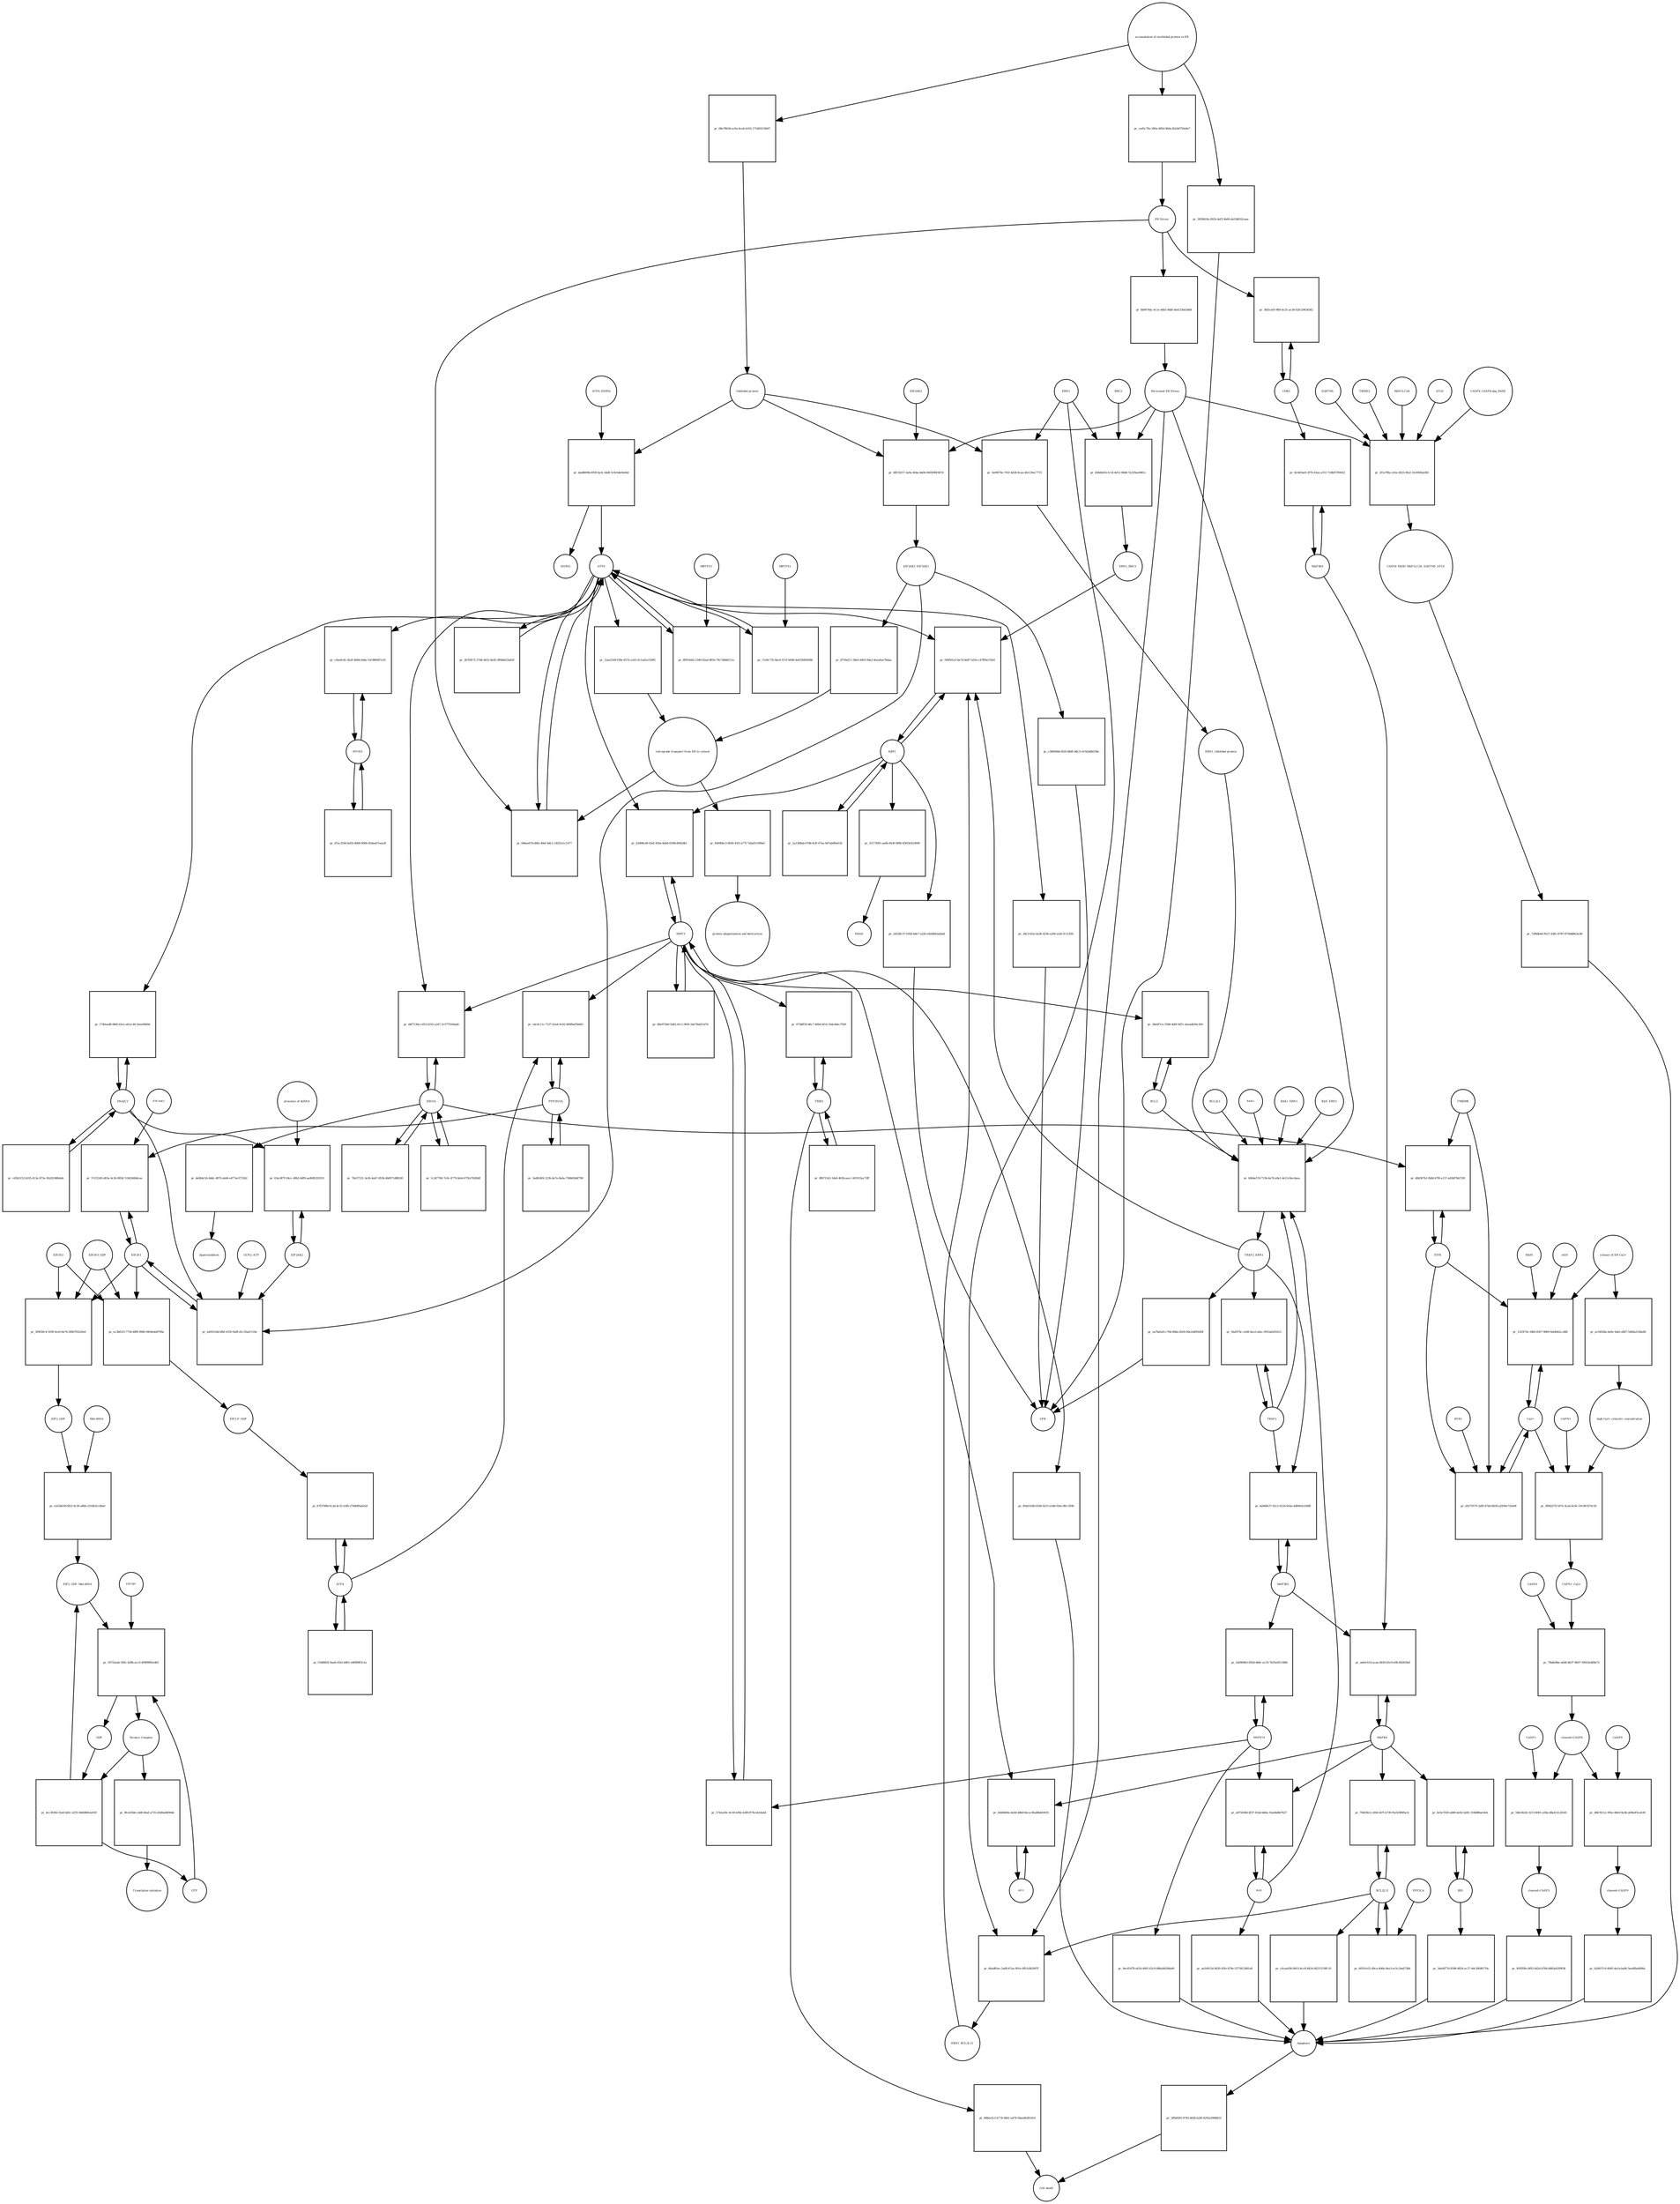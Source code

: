strict digraph  {
ATF6_HSPA5 [annotation="", bipartite=0, cls=complex, fontsize=4, label=ATF6_HSPA5, shape=circle];
"pr_dad8690b-693f-4a3c-b4df-5c9cb4e9a64d" [annotation="", bipartite=1, cls=process, fontsize=4, label="pr_dad8690b-693f-4a3c-b4df-5c9cb4e9a64d", shape=square];
ATF6 [annotation="urn_miriam_hgnc.symbol_ATF6", bipartite=0, cls=macromolecule, fontsize=4, label=ATF6, shape=circle];
HSPA5 [annotation="urn_miriam_hgnc.symbol_HSPA5", bipartite=0, cls=macromolecule, fontsize=4, label=HSPA5, shape=circle];
"Unfolded protein" [annotation="", bipartite=0, cls=macromolecule, fontsize=4, label="Unfolded protein", shape=circle];
ERN1 [annotation="urn_miriam_hgnc.symbol_ERN1", bipartite=0, cls=macromolecule, fontsize=4, label=ERN1, shape=circle];
"pr_3e99f76e-741f-4d38-8caa-4fe126ec7715" [annotation="", bipartite=1, cls=process, fontsize=4, label="pr_3e99f76e-741f-4d38-8caa-4fe126ec7715", shape=square];
"ERN1_Unfolded protein" [annotation="", bipartite=0, cls=complex, fontsize=4, label="ERN1_Unfolded protein", shape=circle];
EIF2AK3_EIF2AK3 [annotation="", bipartite=0, cls=complex, fontsize=4, label=EIF2AK3_EIF2AK3, shape=circle];
"pr_8759af11-28e0-4463-94a2-4eea0ee76daa" [annotation="", bipartite=1, cls=process, fontsize=4, label="pr_8759af11-28e0-4463-94a2-4eea0ee76daa", shape=square];
"retrograde transport from ER to cytosol" [annotation="", bipartite=0, cls=phenotype, fontsize=4, label="retrograde transport from ER to cytosol", shape=circle];
"pr_12ae2169-f39e-457e-a1d3-411a42e15495" [annotation="", bipartite=1, cls=process, fontsize=4, label="pr_12ae2169-f39e-457e-a1d3-411a42e15495", shape=square];
"pr_84096bc3-0630-45f3-a77f-7a0a911f89e0" [annotation="", bipartite=1, cls=process, fontsize=4, label="pr_84096bc3-0630-45f3-a77f-7a0a911f89e0", shape=square];
"protein ubiquitination and destruction" [annotation="", bipartite=0, cls=phenotype, fontsize=4, label="protein ubiquitination and destruction", shape=circle];
"pr_b0b4e57d-715b-4a76-a9e1-de11c8ec4aea" [annotation="", bipartite=1, cls=process, fontsize=4, label="pr_b0b4e57d-715b-4a76-a9e1-de11c8ec4aea", shape=square];
TRAF2_ERN1 [annotation="", bipartite=0, cls=complex, fontsize=4, label=TRAF2_ERN1, shape=circle];
BAK1_ERN1 [annotation="", bipartite=0, cls=complex, fontsize=4, label=BAK1_ERN1, shape=circle];
BAX_ERN1 [annotation="", bipartite=0, cls=complex, fontsize=4, label=BAX_ERN1, shape=circle];
BCL2 [annotation="urn_miriam_hgnc.symbol_BCL2", bipartite=0, cls="nucleic acid feature", fontsize=4, label=BCL2, shape=circle];
BCL2L1 [annotation="urn_miriam_hgnc.symbol_BCL2L1", bipartite=0, cls=macromolecule, fontsize=4, label=BCL2L1, shape=circle];
"Persistant ER Stress" [annotation="", bipartite=0, cls=phenotype, fontsize=4, label="Persistant ER Stress", shape=circle];
BAX [annotation="urn_miriam_hgnc.symbol_BAX", bipartite=0, cls=macromolecule, fontsize=4, label=BAX, shape=circle];
BAK1 [annotation="urn_miriam_hgnc.symbol_BAK1", bipartite=0, cls=macromolecule, fontsize=4, label=BAK1, shape=circle];
TRAF2 [annotation="urn_miriam_hgnc.symbol_TRAF2", bipartite=0, cls=macromolecule, fontsize=4, label=TRAF2, shape=circle];
XBP1 [annotation="urn_miriam_hgnc.symbol_XBP1", bipartite=0, cls=macromolecule, fontsize=4, label=XBP1, shape=circle];
"pr_508561a3-be7d-4d47-b35e-c47ff9a155b5" [annotation="", bipartite=1, cls=process, fontsize=4, label="pr_508561a3-be7d-4d47-b35e-c47ff9a155b5", shape=square];
ERN1_BBC3 [annotation="", bipartite=0, cls=complex, fontsize=4, label=ERN1_BBC3, shape=circle];
ERN1_BCL2L11 [annotation="", bipartite=0, cls=complex, fontsize=4, label=ERN1_BCL2L11, shape=circle];
"pr_2a1368ab-67d8-4cff-97ae-467ab0f6ef3d" [annotation="", bipartite=1, cls=process, fontsize=4, label="pr_2a1368ab-67d8-4cff-97ae-467ab0f6ef3d", shape=square];
"pr_35173091-aa0b-4436-90fb-45f03e923698" [annotation="", bipartite=1, cls=process, fontsize=4, label="pr_35173091-aa0b-4436-90fb-45f03e923698", shape=square];
ERAD [annotation="", bipartite=0, cls=phenotype, fontsize=4, label=ERAD, shape=circle];
"pr_2d328c37-0358-4de7-a22b-e9a0b82adabd" [annotation="", bipartite=1, cls=process, fontsize=4, label="pr_2d328c37-0358-4de7-a22b-e9a0b82adabd", shape=square];
UPR [annotation="", bipartite=0, cls=phenotype, fontsize=4, label=UPR, shape=circle];
"pr_f4af474c-ce68-4acd-a4ec-0953afe81b12" [annotation="", bipartite=1, cls=process, fontsize=4, label="pr_f4af474c-ce68-4acd-a4ec-0953afe81b12", shape=square];
MAPK8 [annotation="urn_miriam_hgnc.symbol_MAPK8", bipartite=0, cls=macromolecule, fontsize=4, label=MAPK8, shape=circle];
"pr_adefcb14-acaa-4830-b5c0-e0fc942834ef" [annotation="", bipartite=1, cls=process, fontsize=4, label="pr_adefcb14-acaa-4830-b5c0-e0fc942834ef", shape=square];
MAP3K4 [annotation="urn_miriam_hgnc.symbol_MAP3K4", bipartite=0, cls=macromolecule, fontsize=4, label=MAP3K4, shape=circle];
MAP3K5 [annotation="urn_miriam_hgnc.symbol_MAP3K5", bipartite=0, cls=macromolecule, fontsize=4, label=MAP3K5, shape=circle];
MAPK14 [annotation="urn_miriam_hgnc.symbol_MAPK14", bipartite=0, cls=macromolecule, fontsize=4, label=MAPK14, shape=circle];
"pr_2d2869b3-093d-4b8c-ac33-7b35e0513488" [annotation="", bipartite=1, cls=process, fontsize=4, label="pr_2d2869b3-093d-4b8c-ac33-7b35e0513488", shape=square];
"pr_9ecd1d78-a61d-4841-b2c9-686ab818da40" [annotation="", bipartite=1, cls=process, fontsize=4, label="pr_9ecd1d78-a61d-4841-b2c9-686ab818da40", shape=square];
Apoptosis [annotation="", bipartite=0, cls=phenotype, fontsize=4, label=Apoptosis, shape=circle];
DDIT3 [annotation="urn_miriam_hgnc.symbol_DDIT3", bipartite=0, cls=macromolecule, fontsize=4, label=DDIT3, shape=circle];
"pr_5742a59c-9c30-439e-b3f8-ff74ceb1dab4" [annotation="", bipartite=1, cls=process, fontsize=4, label="pr_5742a59c-9c30-439e-b3f8-ff74ceb1dab4", shape=square];
"pr_856e5546-61b9-4215-a546-93ec38cc5f46" [annotation="", bipartite=1, cls=process, fontsize=4, label="pr_856e5546-61b9-4215-a546-93ec38cc5f46", shape=square];
"pr_28a0f7ce-3584-4d0f-9d7c-4aeadb56c304" [annotation="", bipartite=1, cls=process, fontsize=4, label="pr_28a0f7ce-3584-4d0f-9d7c-4aeadb56c304", shape=square];
"pr_646ae67d-d8fa-49af-8dc2-14021e1c1477" [annotation="", bipartite=1, cls=process, fontsize=4, label="pr_646ae67d-d8fa-49af-8dc2-14021e1c1477", shape=square];
"ER Stress" [annotation="", bipartite=0, cls=phenotype, fontsize=4, label="ER Stress", shape=circle];
"pr_8f919ab5-2340-42ad-881b-78c7dbb8111a" [annotation="", bipartite=1, cls=process, fontsize=4, label="pr_8f919ab5-2340-42ad-881b-78c7dbb8111a", shape=square];
MBTPS1 [annotation="urn_miriam_hgnc.symbol_MBTPS1", bipartite=0, cls=macromolecule, fontsize=4, label=MBTPS1, shape=circle];
"pr_11e9c735-8ac6-47cf-b948-4a935bf0d38b" [annotation="", bipartite=1, cls=process, fontsize=4, label="pr_11e9c735-8ac6-47cf-b948-4a935bf0d38b", shape=square];
MBTPS2 [annotation="urn_miriam_hgnc.symbol_MBTPS2", bipartite=0, cls=macromolecule, fontsize=4, label=MBTPS2, shape=circle];
"pr_3b7fd572-57d4-4432-8e42-0f6bb022eb5f" [annotation="", bipartite=1, cls=process, fontsize=4, label="pr_3b7fd572-57d4-4432-8e42-0f6bb022eb5f", shape=square];
"pr_88a973b0-5d42-41c1-905f-2de78a621d7d" [annotation="", bipartite=1, cls=process, fontsize=4, label="pr_88a973b0-5d42-41c1-905f-2de78a621d7d", shape=square];
"pr_b3d98cd9-42ef-456e-8a0d-6590c8062db1" [annotation="", bipartite=1, cls=process, fontsize=4, label="pr_b3d98cd9-42ef-456e-8a0d-6590c8062db1", shape=square];
EIF2S1 [annotation="urn_miriam_hgnc.symbol_EIF2S1", bipartite=0, cls=macromolecule, fontsize=4, label=EIF2S1, shape=circle];
"pr_a40551dd-bfbf-4330-9af8-d1c35ad1118e" [annotation="", bipartite=1, cls=process, fontsize=4, label="pr_a40551dd-bfbf-4330-9af8-d1c35ad1118e", shape=square];
GCN2_ATP [annotation="", bipartite=0, cls=complex, fontsize=4, label=GCN2_ATP, shape=circle];
EIF2AK2 [annotation="urn_miriam_hgnc.symbol_EIF2AK2", bipartite=0, cls=macromolecule, fontsize=4, label=EIF2AK2, shape=circle];
DNAJC3 [annotation="urn_miriam_hgnc.symbol_DNAJC3", bipartite=0, cls=macromolecule, fontsize=4, label=DNAJC3, shape=circle];
EIF2S2 [annotation="urn_miriam_hgnc.symbol_EIF2S2", bipartite=0, cls=macromolecule, fontsize=4, label=EIF2S2, shape=circle];
"pr_5f0639c4-1839-4ce0-8e74-2f8b793220e0" [annotation="", bipartite=1, cls=process, fontsize=4, label="pr_5f0639c4-1839-4ce0-8e74-2f8b793220e0", shape=square];
EIF2S3_GDP [annotation="", bipartite=0, cls=complex, fontsize=4, label=EIF2S3_GDP, shape=circle];
EIF2_GDP [annotation="", bipartite=0, cls=complex, fontsize=4, label=EIF2_GDP, shape=circle];
"EIF2_GDP_Met-tRNA" [annotation="", bipartite=0, cls=complex, fontsize=4, label="EIF2_GDP_Met-tRNA", shape=circle];
"pr_18732aab-549c-428b-acc5-40909f82e465" [annotation="", bipartite=1, cls=process, fontsize=4, label="pr_18732aab-549c-428b-acc5-40909f82e465", shape=square];
"Ternary Complex" [annotation="", bipartite=0, cls=complex, fontsize=4, label="Ternary Complex", shape=circle];
"EIF2B*" [annotation="", bipartite=0, cls=complex, fontsize=4, label="EIF2B*", shape=circle];
GTP [annotation="urn_miriam_obo.chebi_CHEBI%3A57600", bipartite=0, cls="simple chemical", fontsize=4, label=GTP, shape=circle];
GDP [annotation="urn_miriam_obo.chebi_CHEBI%3A65180", bipartite=0, cls="simple chemical", fontsize=4, label=GDP, shape=circle];
"pr_dcc3f29d-33a6-4d2c-af35-56608662a939" [annotation="", bipartite=1, cls=process, fontsize=4, label="pr_dcc3f29d-33a6-4d2c-af35-56608662a939", shape=square];
ATF4 [annotation="urn_miriam_hgnc.symbol_ATF4", bipartite=0, cls=macromolecule, fontsize=4, label=ATF4, shape=circle];
"pr_67f3768b-0c2d-4c32-a5fb-276d085ab2a9" [annotation="", bipartite=1, cls=process, fontsize=4, label="pr_67f3768b-0c2d-4c32-a5fb-276d085ab2a9", shape=square];
"EIF2-P_GDP" [annotation="", bipartite=0, cls=complex, fontsize=4, label="EIF2-P_GDP", shape=circle];
"pr_f1b8882f-9aa8-41b3-b861-e4f0f8ff2c5a" [annotation="", bipartite=1, cls=process, fontsize=4, label="pr_f1b8882f-9aa8-41b3-b861-e4f0f8ff2c5a", shape=square];
PPP1R15A [annotation="urn_miriam_hgnc.symbol_PPP1R15A", bipartite=0, cls=macromolecule, fontsize=4, label=PPP1R15A, shape=circle];
"pr_cbc0c11c-7127-43a4-9c02-660f6af5b643" [annotation="", bipartite=1, cls=process, fontsize=4, label="pr_cbc0c11c-7127-43a4-9c02-660f6af5b643", shape=square];
"pr_3adb54f4-123b-4a7a-8a4a-794b65b6f794" [annotation="", bipartite=1, cls=process, fontsize=4, label="pr_3adb54f4-123b-4a7a-8a4a-794b65b6f794", shape=square];
"pr_9fce03b6-c4d8-46af-a735-d3d9ad4f90de" [annotation="", bipartite=1, cls=process, fontsize=4, label="pr_9fce03b6-c4d8-46af-a735-d3d9ad4f90de", shape=square];
"Translation initiation" [annotation="", bipartite=0, cls=phenotype, fontsize=4, label="Translation initiation", shape=circle];
"pr_4a968e37-92c2-4124-b54a-4d0665a100df" [annotation="", bipartite=1, cls=process, fontsize=4, label="pr_4a968e37-92c2-4124-b54a-4d0665a100df", shape=square];
ERO1A [annotation="urn_miriam_hgnc.symbol_ERO1A", bipartite=0, cls=macromolecule, fontsize=4, label=ERO1A, shape=circle];
"pr_d4f7130e-c053-4332-a247-3c577f10eba8" [annotation="", bipartite=1, cls=process, fontsize=4, label="pr_d4f7130e-c053-4332-a247-3c577f10eba8", shape=square];
"pr_1c2d7760-7c0c-4779-bfe6-675fa7fd26df" [annotation="", bipartite=1, cls=process, fontsize=4, label="pr_1c2d7760-7c0c-4779-bfe6-675fa7fd26df", shape=square];
"pr_57cf22d5-d03a-4c36-885d-7cb8246b8cae" [annotation="", bipartite=1, cls=process, fontsize=4, label="pr_57cf22d5-d03a-4c36-885d-7cb8246b8cae", shape=square];
EIF2AK1 [annotation="urn_miriam_hgnc.symbol_EIF2AK1", bipartite=0, cls=macromolecule, fontsize=4, label=EIF2AK1, shape=circle];
"pr_a875638d-4f27-41bd-bb6a-55ab4d8d7627" [annotation="", bipartite=1, cls=process, fontsize=4, label="pr_a875638d-4f27-41bd-bb6a-55ab4d8d7627", shape=square];
"pr_ae5d912d-9d20-43fe-874e-5273412d81a8" [annotation="", bipartite=1, cls=process, fontsize=4, label="pr_ae5d912d-9d20-43fe-874e-5273412d81a8", shape=square];
"Ca2+" [annotation="urn_miriam_obo.chebi_CHEBI%3A29108", bipartite=0, cls="simple chemical", fontsize=4, label="Ca2+", shape=circle];
"pr_1325f7dc-fdb0-4567-9669-9afdd42ccd68" [annotation="", bipartite=1, cls=process, fontsize=4, label="pr_1325f7dc-fdb0-4567-9669-9afdd42ccd68", shape=square];
"release of ER Ca2+" [annotation="", bipartite=0, cls=phenotype, fontsize=4, label="release of ER Ca2+", shape=circle];
ITPR [annotation="urn_miriam_hgnc.symbol_ITPR1|urn_miriam_hgnc.symbol_ITPR2|urn_miriam_hgnc.symbol_ITPR3", bipartite=0, cls=macromolecule, fontsize=4, label=ITPR, shape=circle];
MAM [annotation="", bipartite=0, cls=phenotype, fontsize=4, label=MAM, shape=circle];
s619 [annotation="", bipartite=0, cls=complex, fontsize=4, label=s619, shape=circle];
"pr_8c0d1be0-2f76-43ea-a351-718bf5709432" [annotation="", bipartite=1, cls=process, fontsize=4, label="pr_8c0d1be0-2f76-43ea-a351-718bf5709432", shape=square];
CDK5 [annotation="urn_miriam_hgnc.symbol_CDK5", bipartite=0, cls=macromolecule, fontsize=4, label=CDK5, shape=circle];
"pr_3fd5cef9-9ff6-4c31-ac38-02fc29454582" [annotation="", bipartite=1, cls="uncertain process", fontsize=4, label="pr_3fd5cef9-9ff6-4c31-ac38-02fc29454582", shape=square];
"pr_2ffb8295-9745-463b-b24f-6295a3984833" [annotation="", bipartite=1, cls=process, fontsize=4, label="pr_2ffb8295-9745-463b-b24f-6295a3984833", shape=square];
"Cell death" [annotation="", bipartite=0, cls=phenotype, fontsize=4, label="Cell death", shape=circle];
"pr_e9275579-3af8-47dd-8d34-a2939e732e68" [annotation="", bipartite=1, cls=process, fontsize=4, label="pr_e9275579-3af8-47dd-8d34-a2939e732e68", shape=square];
TMBIM6 [annotation="urn_miriam_hgnc.symbol_TMBIM6", bipartite=0, cls=macromolecule, fontsize=4, label=TMBIM6, shape=circle];
RYR1 [annotation="urn_miriam_hgnc.symbol_RYR1", bipartite=0, cls=macromolecule, fontsize=4, label=RYR1, shape=circle];
EIF2AK3 [annotation="urn_miriam_hgnc.symbol_EIF2AK3", bipartite=0, cls=macromolecule, fontsize=4, label=EIF2AK3, shape=circle];
"pr_4fb7d257-5a9a-464a-bb06-0005f80f367d" [annotation="", bipartite=1, cls=process, fontsize=4, label="pr_4fb7d257-5a9a-464a-bb06-0005f80f367d", shape=square];
"pr_de6b4c24-4ddc-4870-ab44-e477ac0733b2" [annotation="", bipartite=1, cls=process, fontsize=4, label="pr_de6b4c24-4ddc-4870-ab44-e477ac0733b2", shape=square];
hyperoxidation [annotation="", bipartite=0, cls=phenotype, fontsize=4, label=hyperoxidation, shape=circle];
"pr_78e37231-3a36-4ab7-853b-4b0971d88245" [annotation="", bipartite=1, cls=process, fontsize=4, label="pr_78e37231-3a36-4ab7-853b-4b0971d88245", shape=square];
"pr_6b9974dc-9c1e-46b5-9dbf-9a4153ba5468" [annotation="", bipartite=1, cls=process, fontsize=4, label="pr_6b9974dc-9c1e-46b5-9dbf-9a4153ba5468", shape=square];
"CASP8_CASP8-ubq_FADD" [annotation="", bipartite=0, cls=complex, fontsize=4, label="CASP8_CASP8-ubq_FADD", shape=circle];
"pr_2f1a7f8a-cb5a-4023-9fa2-10cf00fab3b5" [annotation="", bipartite=1, cls=process, fontsize=4, label="pr_2f1a7f8a-cb5a-4023-9fa2-10cf00fab3b5", shape=square];
"SQSTM1 " [annotation="urn_miriam_hgnc.symbol_SQSTM1", bipartite=0, cls=macromolecule, fontsize=4, label="SQSTM1 ", shape=circle];
CASP8_FADD_MAP1LC3A_SQSTM1_ATG5 [annotation="", bipartite=0, cls=complex, fontsize=4, label=CASP8_FADD_MAP1LC3A_SQSTM1_ATG5, shape=circle];
TRIM13 [annotation="urn_miriam_hgnc.symbol_TRIM13", bipartite=0, cls=macromolecule, fontsize=4, label=TRIM13, shape=circle];
MAP1LC3A [annotation="urn_miriam_hgnc.symbol_MAP1LC3A", bipartite=0, cls=macromolecule, fontsize=4, label=MAP1LC3A, shape=circle];
ATG5 [annotation="urn_miriam_hgnc.symbol_ATG5", bipartite=0, cls=macromolecule, fontsize=4, label=ATG5, shape=circle];
"pr_72f8db44-9527-438c-8787-8758d88cbc80" [annotation="", bipartite=1, cls=process, fontsize=4, label="pr_72f8db44-9527-438c-8787-8758d88cbc80", shape=square];
"AP-1" [annotation="urn_miriam_hgnc.symbol_FOS|urn_miriam_hgnc.symbol_FOSB|urn_miriam_hgnc.symbol_FOSL1|urn_miriam_hgnc.symbol_FOSL2|urn_miriam_hgnc.symbol_JUN|urn_miriam_hgnc.symbol_JUNB|urn_miriam_hgnc.symbol_JUND", bipartite=0, cls=macromolecule, fontsize=4, label="AP-1", shape=circle];
"pr_6440b00a-da0d-48b0-8eca-0fad6bb83035" [annotation="", bipartite=1, cls=process, fontsize=4, label="pr_6440b00a-da0d-48b0-8eca-0fad6bb83035", shape=square];
"pr_63ec8f7f-04cc-48b2-8df9-aa4085293351" [annotation="", bipartite=1, cls=process, fontsize=4, label="pr_63ec8f7f-04cc-48b2-8df9-aa4085293351", shape=square];
"presence of dsRNA" [annotation="", bipartite=0, cls=phenotype, fontsize=4, label="presence of dsRNA", shape=circle];
"Met-tRNA" [annotation="urn_miriam_hgnc_HGNC%3A34779", bipartite=0, cls="nucleic acid feature", fontsize=4, label="Met-tRNA", shape=circle];
"pr_e2e5be58-6f22-4c30-a86b-251db31cd6a0" [annotation="", bipartite=1, cls=process, fontsize=4, label="pr_e2e5be58-6f22-4c30-a86b-251db31cd6a0", shape=square];
"pr_ec3b81f3-7758-48f8-9960-0404e4dd799a" [annotation="", bipartite=1, cls=process, fontsize=4, label="pr_ec3b81f3-7758-48f8-9960-0404e4dd799a", shape=square];
"accumulation of misfolded protein in ER" [annotation="", bipartite=0, cls=phenotype, fontsize=4, label="accumulation of misfolded protein in ER", shape=circle];
"pr_08e78b58-ac0a-4ceb-b102-175d56519b97" [annotation="", bipartite=1, cls=process, fontsize=4, label="pr_08e78b58-ac0a-4ceb-b102-175d56519b97", shape=square];
"pr_ced5c79e-390a-485d-9b0a-82a9d750a9e7" [annotation="", bipartite=1, cls=process, fontsize=4, label="pr_ced5c79e-390a-485d-9b0a-82a9d750a9e7", shape=square];
"pr_3059b18a-091b-4ef2-8e60-da53d032caae" [annotation="", bipartite=1, cls=process, fontsize=4, label="pr_3059b18a-091b-4ef2-8e60-da53d032caae", shape=square];
"pr_c38004b8-f420-48d5-9dc3-cb7d2d0b538e" [annotation="", bipartite=1, cls=process, fontsize=4, label="pr_c38004b8-f420-48d5-9dc3-cb7d2d0b538e", shape=square];
"pr_ea7beb20-c766-468a-b926-00a1bd950d5f" [annotation="", bipartite=1, cls=process, fontsize=4, label="pr_ea7beb20-c766-468a-b926-00a1bd950d5f", shape=square];
"pr_3dc5143a-0a36-4236-a20d-a1dc311235fc" [annotation="", bipartite=1, cls=process, fontsize=4, label="pr_3dc5143a-0a36-4236-a20d-a1dc311235fc", shape=square];
BCL2L11 [annotation="urn_miriam_hgnc.symbol_BCL2L11", bipartite=0, cls=macromolecule, fontsize=4, label=BCL2L11, shape=circle];
"pr_70bf3fe2-c49d-447f-b739-f5e529895a3c" [annotation="", bipartite=1, cls=process, fontsize=4, label="pr_70bf3fe2-c49d-447f-b739-f5e529895a3c", shape=square];
BID [annotation="urn_miriam_hgnc.symbol_BID", bipartite=0, cls=macromolecule, fontsize=4, label=BID, shape=circle];
"pr_6e5e7020-ed89-4e92-b281-318d8fba02eb" [annotation="", bipartite=1, cls=process, fontsize=4, label="pr_6e5e7020-ed89-4e92-b281-318d8fba02eb", shape=square];
"pr_c0caa936-6b53-4cc8-8424-0d215159fc10" [annotation="", bipartite=1, cls=process, fontsize=4, label="pr_c0caa936-6b53-4cc8-8424-0d215159fc10", shape=square];
"pr_3da6877d-4598-4824-ac27-4dc30fd6170a" [annotation="", bipartite=1, cls=process, fontsize=4, label="pr_3da6877d-4598-4824-ac27-4dc30fd6170a", shape=square];
"pr_66ad85ec-2a68-47aa-901e-6ffcb3b2007f" [annotation="", bipartite=1, cls=process, fontsize=4, label="pr_66ad85ec-2a68-47aa-901e-6ffcb3b2007f", shape=square];
"pr_d38d441b-fc14-4d12-94b8-7a329aa0061c" [annotation="", bipartite=1, cls=process, fontsize=4, label="pr_d38d441b-fc14-4d12-94b8-7a329aa0061c", shape=square];
BBC3 [annotation="urn_miriam_hgnc.symbol_BBC3", bipartite=0, cls=macromolecule, fontsize=4, label=BBC3, shape=circle];
"pr_60201e52-d9ca-40da-9ea3-ec5c1ba673bd" [annotation="", bipartite=1, cls=process, fontsize=4, label="pr_60201e52-d9ca-40da-9ea3-ec5c1ba673bd", shape=square];
PPP2CA [annotation="urn_miriam_hgnc.symbol_PPP2CA", bipartite=0, cls=macromolecule, fontsize=4, label=PPP2CA, shape=circle];
TRIB3 [annotation="urn_miriam_hgnc.symbol_TRIB3", bipartite=0, cls=macromolecule, fontsize=4, label=TRIB3, shape=circle];
"pr_972bff59-d6c7-4844-bf14-1b4c6dec7560" [annotation="", bipartite=1, cls=process, fontsize=4, label="pr_972bff59-d6c7-4844-bf14-1b4c6dec7560", shape=square];
"pr_8fb71543-1de0-463b-aacc-401915ac73ff" [annotation="", bipartite=1, cls=process, fontsize=4, label="pr_8fb71543-1de0-463b-aacc-401915ac73ff", shape=square];
"pr_408ee5c3-b774-4661-a476-64aa9b381d14" [annotation="", bipartite=1, cls=process, fontsize=4, label="pr_408ee5c3-b774-4661-a476-64aa9b381d14", shape=square];
"pr_ac54028a-be8c-4afe-a867-54d0a216be86" [annotation="", bipartite=1, cls=process, fontsize=4, label="pr_ac54028a-be8c-4afe-a867-54d0a216be86", shape=square];
"high Ca2+ cytosolic concentration" [annotation="", bipartite=0, cls=phenotype, fontsize=4, label="high Ca2+ cytosolic concentration", shape=circle];
"pr_1740aad8-686f-43ce-ab1a-4fc3eee0849d" [annotation="", bipartite=1, cls=process, fontsize=4, label="pr_1740aad8-686f-43ce-ab1a-4fc3eee0849d", shape=square];
"pr_cd5b3152-b105-413a-873e-3fa20188b4ab" [annotation="", bipartite=1, cls=process, fontsize=4, label="pr_cd5b3152-b105-413a-873e-3fa20188b4ab", shape=square];
"pr_d84387b1-fb8d-47f6-a157-a83bf7bb729f" [annotation="", bipartite=1, cls=process, fontsize=4, label="pr_d84387b1-fb8d-47f6-a157-a83bf7bb729f", shape=square];
CASP4 [annotation="urn_miriam_hgnc.symbol_CASP4", bipartite=0, cls=macromolecule, fontsize=4, label=CASP4, shape=circle];
"pr_78bde8be-ab48-4b37-8697-39033e468e72" [annotation="", bipartite=1, cls=process, fontsize=4, label="pr_78bde8be-ab48-4b37-8697-39033e468e72", shape=square];
"cleaved~CASP4" [annotation="urn_miriam_hgnc.symbol_CASP4", bipartite=0, cls=macromolecule, fontsize=4, label="cleaved~CASP4", shape=circle];
"CAPN1_Ca2+" [annotation="", bipartite=0, cls=complex, fontsize=4, label="CAPN1_Ca2+", shape=circle];
CASP3 [annotation="urn_miriam_hgnc.symbol_CASP3", bipartite=0, cls=macromolecule, fontsize=4, label=CASP3, shape=circle];
"pr_54b18e2b-3213-4001-a58a-d8a413c26181" [annotation="", bipartite=1, cls=process, fontsize=4, label="pr_54b18e2b-3213-4001-a58a-d8a413c26181", shape=square];
"cleaved~CASP3" [annotation="urn_miriam_hgnc.symbol_CASP3", bipartite=0, cls=macromolecule, fontsize=4, label="cleaved~CASP3", shape=circle];
CASP9 [annotation="urn_miriam_hgnc.symbol_CSAP9", bipartite=0, cls=macromolecule, fontsize=4, label=CASP9, shape=circle];
"pr_48b7611e-395e-49e0-9a3b-a69b2f5ca639" [annotation="", bipartite=1, cls=process, fontsize=4, label="pr_48b7611e-395e-49e0-9a3b-a69b2f5ca639", shape=square];
"cleaved~CASP9" [annotation="urn_miriam_hgnc.symbol_CASP9", bipartite=0, cls=macromolecule, fontsize=4, label="cleaved~CASP9", shape=circle];
CAPN1 [annotation="urn_miriam_hgnc.symbol_CAPN1", bipartite=0, cls=macromolecule, fontsize=4, label=CAPN1, shape=circle];
"pr_3f9d2270-507e-4cab-bc9c-19c9b7d7413d" [annotation="", bipartite=1, cls=process, fontsize=4, label="pr_3f9d2270-507e-4cab-bc9c-19c9b7d7413d", shape=square];
"pr_4f45f0fe-bf02-4d2d-b768-dd65eb2f9636" [annotation="", bipartite=1, cls=process, fontsize=4, label="pr_4f45f0fe-bf02-4d2d-b768-dd65eb2f9636", shape=square];
"pr_b2d457c9-40d5-4acb-ba06-5ea4fba6d96e" [annotation="", bipartite=1, cls=process, fontsize=4, label="pr_b2d457c9-40d5-4acb-ba06-5ea4fba6d96e", shape=square];
HYOU1 [annotation="urn_miriam_hgnc.symbol_HYOU1", bipartite=0, cls=macromolecule, fontsize=4, label=HYOU1, shape=circle];
"pr_c4ee6c8c-8a2f-46b8-b44e-10c986067a35" [annotation="", bipartite=1, cls=process, fontsize=4, label="pr_c4ee6c8c-8a2f-46b8-b44e-10c986067a35", shape=square];
"pr_d7ac3544-bd1b-4068-9066-65dae67eea28" [annotation="", bipartite=1, cls=process, fontsize=4, label="pr_d7ac3544-bd1b-4068-9066-65dae67eea28", shape=square];
ATF6_HSPA5 -> "pr_dad8690b-693f-4a3c-b4df-5c9cb4e9a64d"  [annotation="", interaction_type=consumption];
"pr_dad8690b-693f-4a3c-b4df-5c9cb4e9a64d" -> ATF6  [annotation="", interaction_type=production];
"pr_dad8690b-693f-4a3c-b4df-5c9cb4e9a64d" -> HSPA5  [annotation="", interaction_type=production];
ATF6 -> "pr_12ae2169-f39e-457e-a1d3-411a42e15495"  [annotation="", interaction_type=consumption];
ATF6 -> "pr_508561a3-be7d-4d47-b35e-c47ff9a155b5"  [annotation="urn_miriam_pubmed_26587781|urn_miriam_pubmed_23430059", interaction_type=catalysis];
ATF6 -> "pr_646ae67d-d8fa-49af-8dc2-14021e1c1477"  [annotation="", interaction_type=consumption];
ATF6 -> "pr_8f919ab5-2340-42ad-881b-78c7dbb8111a"  [annotation="", interaction_type=consumption];
ATF6 -> "pr_11e9c735-8ac6-47cf-b948-4a935bf0d38b"  [annotation="", interaction_type=consumption];
ATF6 -> "pr_3b7fd572-57d4-4432-8e42-0f6bb022eb5f"  [annotation="", interaction_type=consumption];
ATF6 -> "pr_b3d98cd9-42ef-456e-8a0d-6590c8062db1"  [annotation="urn_miriam_pubmed_26587781|urn_miriam_pubmed_17991856|urn_miriam_pubmed_28843399", interaction_type=catalysis];
ATF6 -> "pr_d4f7130e-c053-4332-a247-3c577f10eba8"  [annotation="urn_miriam_pubmed_23850759|urn_miriam_pubmed_25387528", interaction_type=catalysis];
ATF6 -> "pr_3dc5143a-0a36-4236-a20d-a1dc311235fc"  [annotation="", interaction_type=consumption];
ATF6 -> "pr_1740aad8-686f-43ce-ab1a-4fc3eee0849d"  [annotation="urn_miriam_pubmed_12601012|urn_miriam_pubmed_18360008", interaction_type=catalysis];
ATF6 -> "pr_c4ee6c8c-8a2f-46b8-b44e-10c986067a35"  [annotation=urn_miriam_pubmed_18360008, interaction_type=catalysis];
"Unfolded protein" -> "pr_dad8690b-693f-4a3c-b4df-5c9cb4e9a64d"  [annotation="urn_miriam_pubmed_19509052|urn_miriam_pubmed_12847084|urn_miriam_pubmed_23850759", interaction_type=catalysis];
"Unfolded protein" -> "pr_3e99f76e-741f-4d38-8caa-4fe126ec7715"  [annotation="", interaction_type=consumption];
"Unfolded protein" -> "pr_4fb7d257-5a9a-464a-bb06-0005f80f367d"  [annotation=urn_miriam_pubmed_17991856, interaction_type=catalysis];
ERN1 -> "pr_3e99f76e-741f-4d38-8caa-4fe126ec7715"  [annotation="", interaction_type=consumption];
ERN1 -> "pr_66ad85ec-2a68-47aa-901e-6ffcb3b2007f"  [annotation="", interaction_type=consumption];
ERN1 -> "pr_d38d441b-fc14-4d12-94b8-7a329aa0061c"  [annotation="", interaction_type=consumption];
"pr_3e99f76e-741f-4d38-8caa-4fe126ec7715" -> "ERN1_Unfolded protein"  [annotation="", interaction_type=production];
"ERN1_Unfolded protein" -> "pr_b0b4e57d-715b-4a76-a9e1-de11c8ec4aea"  [annotation="", interaction_type=consumption];
EIF2AK3_EIF2AK3 -> "pr_8759af11-28e0-4463-94a2-4eea0ee76daa"  [annotation="", interaction_type=consumption];
EIF2AK3_EIF2AK3 -> "pr_a40551dd-bfbf-4330-9af8-d1c35ad1118e"  [annotation="urn_miriam_pubmed_12667446|urn_miriam_pubmed_16246152|urn_miriam_pubmed_12601012|urn_miriam_pubmed_23850759|urn_miriam_pubmed_18360008|urn_miriam_pubmed_26587781", interaction_type=catalysis];
EIF2AK3_EIF2AK3 -> "pr_c38004b8-f420-48d5-9dc3-cb7d2d0b538e"  [annotation="", interaction_type=consumption];
"pr_8759af11-28e0-4463-94a2-4eea0ee76daa" -> "retrograde transport from ER to cytosol"  [annotation="", interaction_type=production];
"retrograde transport from ER to cytosol" -> "pr_84096bc3-0630-45f3-a77f-7a0a911f89e0"  [annotation="", interaction_type=consumption];
"retrograde transport from ER to cytosol" -> "pr_646ae67d-d8fa-49af-8dc2-14021e1c1477"  [annotation="urn_miriam_pubmed_18360008|urn_miriam_pubmed_17991856|urn_miriam_pubmed_26587781|urn_miriam_pubmed_12847084", interaction_type=inhibition];
"pr_12ae2169-f39e-457e-a1d3-411a42e15495" -> "retrograde transport from ER to cytosol"  [annotation="", interaction_type=production];
"pr_84096bc3-0630-45f3-a77f-7a0a911f89e0" -> "protein ubiquitination and destruction"  [annotation="", interaction_type=production];
"pr_b0b4e57d-715b-4a76-a9e1-de11c8ec4aea" -> TRAF2_ERN1  [annotation="", interaction_type=production];
TRAF2_ERN1 -> "pr_508561a3-be7d-4d47-b35e-c47ff9a155b5"  [annotation="urn_miriam_pubmed_26587781|urn_miriam_pubmed_23430059", interaction_type=catalysis];
TRAF2_ERN1 -> "pr_f4af474c-ce68-4acd-a4ec-0953afe81b12"  [annotation=urn_miriam_pubmed_23850759, interaction_type=catalysis];
TRAF2_ERN1 -> "pr_4a968e37-92c2-4124-b54a-4d0665a100df"  [annotation=urn_miriam_pubmed_23850759, interaction_type=catalysis];
TRAF2_ERN1 -> "pr_ea7beb20-c766-468a-b926-00a1bd950d5f"  [annotation="", interaction_type=consumption];
BAK1_ERN1 -> "pr_b0b4e57d-715b-4a76-a9e1-de11c8ec4aea"  [annotation="urn_miriam_pubmed_23850759|urn_miriam_pubmed_23430059|urn_miriam_pubmed_26587781", interaction_type=catalysis];
BAX_ERN1 -> "pr_b0b4e57d-715b-4a76-a9e1-de11c8ec4aea"  [annotation="urn_miriam_pubmed_23850759|urn_miriam_pubmed_23430059|urn_miriam_pubmed_26587781", interaction_type=catalysis];
BCL2 -> "pr_b0b4e57d-715b-4a76-a9e1-de11c8ec4aea"  [annotation="urn_miriam_pubmed_23850759|urn_miriam_pubmed_23430059|urn_miriam_pubmed_26587781", interaction_type=inhibition];
BCL2 -> "pr_28a0f7ce-3584-4d0f-9d7c-4aeadb56c304"  [annotation="", interaction_type=consumption];
BCL2L1 -> "pr_b0b4e57d-715b-4a76-a9e1-de11c8ec4aea"  [annotation="urn_miriam_pubmed_23850759|urn_miriam_pubmed_23430059|urn_miriam_pubmed_26587781", interaction_type=inhibition];
"Persistant ER Stress" -> "pr_b0b4e57d-715b-4a76-a9e1-de11c8ec4aea"  [annotation="urn_miriam_pubmed_23850759|urn_miriam_pubmed_23430059|urn_miriam_pubmed_26587781", interaction_type=inhibition];
"Persistant ER Stress" -> "pr_4fb7d257-5a9a-464a-bb06-0005f80f367d"  [annotation=urn_miriam_pubmed_17991856, interaction_type=catalysis];
"Persistant ER Stress" -> "pr_2f1a7f8a-cb5a-4023-9fa2-10cf00fab3b5"  [annotation=urn_miriam_pubmed_17991856, interaction_type=catalysis];
"Persistant ER Stress" -> "pr_66ad85ec-2a68-47aa-901e-6ffcb3b2007f"  [annotation="urn_miriam_pubmed_23850759|urn_miriam_pubmed_23430059|urn_miriam_pubmed_26587781", interaction_type=inhibition];
"Persistant ER Stress" -> "pr_d38d441b-fc14-4d12-94b8-7a329aa0061c"  [annotation="urn_miriam_pubmed_23430059|urn_miriam_pubmed_17991856", interaction_type=inhibition];
BAX -> "pr_b0b4e57d-715b-4a76-a9e1-de11c8ec4aea"  [annotation="urn_miriam_pubmed_23850759|urn_miriam_pubmed_23430059|urn_miriam_pubmed_26587781", interaction_type=catalysis];
BAX -> "pr_a875638d-4f27-41bd-bb6a-55ab4d8d7627"  [annotation="", interaction_type=consumption];
BAX -> "pr_ae5d912d-9d20-43fe-874e-5273412d81a8"  [annotation="", interaction_type=consumption];
BAK1 -> "pr_b0b4e57d-715b-4a76-a9e1-de11c8ec4aea"  [annotation="urn_miriam_pubmed_23850759|urn_miriam_pubmed_23430059|urn_miriam_pubmed_26587781", interaction_type=catalysis];
TRAF2 -> "pr_b0b4e57d-715b-4a76-a9e1-de11c8ec4aea"  [annotation="", interaction_type=consumption];
TRAF2 -> "pr_f4af474c-ce68-4acd-a4ec-0953afe81b12"  [annotation="", interaction_type=consumption];
TRAF2 -> "pr_4a968e37-92c2-4124-b54a-4d0665a100df"  [annotation=urn_miriam_pubmed_23850759, interaction_type=catalysis];
XBP1 -> "pr_508561a3-be7d-4d47-b35e-c47ff9a155b5"  [annotation="", interaction_type=consumption];
XBP1 -> "pr_2a1368ab-67d8-4cff-97ae-467ab0f6ef3d"  [annotation="", interaction_type=consumption];
XBP1 -> "pr_35173091-aa0b-4436-90fb-45f03e923698"  [annotation="", interaction_type=consumption];
XBP1 -> "pr_2d328c37-0358-4de7-a22b-e9a0b82adabd"  [annotation="", interaction_type=consumption];
XBP1 -> "pr_b3d98cd9-42ef-456e-8a0d-6590c8062db1"  [annotation="urn_miriam_pubmed_26587781|urn_miriam_pubmed_17991856|urn_miriam_pubmed_28843399", interaction_type=catalysis];
"pr_508561a3-be7d-4d47-b35e-c47ff9a155b5" -> XBP1  [annotation="", interaction_type=production];
ERN1_BBC3 -> "pr_508561a3-be7d-4d47-b35e-c47ff9a155b5"  [annotation="urn_miriam_pubmed_26587781|urn_miriam_pubmed_23430059", interaction_type=catalysis];
ERN1_BCL2L11 -> "pr_508561a3-be7d-4d47-b35e-c47ff9a155b5"  [annotation="urn_miriam_pubmed_26587781|urn_miriam_pubmed_23430059", interaction_type=catalysis];
"pr_2a1368ab-67d8-4cff-97ae-467ab0f6ef3d" -> XBP1  [annotation="", interaction_type=production];
"pr_35173091-aa0b-4436-90fb-45f03e923698" -> ERAD  [annotation="", interaction_type=production];
"pr_2d328c37-0358-4de7-a22b-e9a0b82adabd" -> UPR  [annotation="", interaction_type=production];
"pr_f4af474c-ce68-4acd-a4ec-0953afe81b12" -> TRAF2  [annotation="", interaction_type=production];
MAPK8 -> "pr_adefcb14-acaa-4830-b5c0-e0fc942834ef"  [annotation="", interaction_type=consumption];
MAPK8 -> "pr_a875638d-4f27-41bd-bb6a-55ab4d8d7627"  [annotation="urn_miriam_pubmed_18191217|urn_miriam_pubmed_23430059", interaction_type=catalysis];
MAPK8 -> "pr_6440b00a-da0d-48b0-8eca-0fad6bb83035"  [annotation="urn_miriam_pubmed_26618107|urn_miriam_pubmed_26587781|urn_miriam_pubmed_23850759", interaction_type=catalysis];
MAPK8 -> "pr_70bf3fe2-c49d-447f-b739-f5e529895a3c"  [annotation="urn_miriam_pubmed_26018731|urn_miriam_pubmed_23850759", interaction_type=catalysis];
MAPK8 -> "pr_6e5e7020-ed89-4e92-b281-318d8fba02eb"  [annotation="urn_miriam_pubmed_23430059|urn_miriam_pubmed_11583631", interaction_type=catalysis];
"pr_adefcb14-acaa-4830-b5c0-e0fc942834ef" -> MAPK8  [annotation="", interaction_type=production];
MAP3K4 -> "pr_adefcb14-acaa-4830-b5c0-e0fc942834ef"  [annotation="urn_miriam_pubmed_18191217|urn_miriam_pubmed_23850759|urn_miriam_pubmed_26587781", interaction_type=catalysis];
MAP3K4 -> "pr_8c0d1be0-2f76-43ea-a351-718bf5709432"  [annotation="", interaction_type=consumption];
MAP3K5 -> "pr_adefcb14-acaa-4830-b5c0-e0fc942834ef"  [annotation="urn_miriam_pubmed_18191217|urn_miriam_pubmed_23850759|urn_miriam_pubmed_26587781", interaction_type=catalysis];
MAP3K5 -> "pr_2d2869b3-093d-4b8c-ac33-7b35e0513488"  [annotation="urn_miriam_pubmed_23850759|urn_miriam_pubmed_12215209", interaction_type=catalysis];
MAP3K5 -> "pr_4a968e37-92c2-4124-b54a-4d0665a100df"  [annotation="", interaction_type=consumption];
MAPK14 -> "pr_2d2869b3-093d-4b8c-ac33-7b35e0513488"  [annotation="", interaction_type=consumption];
MAPK14 -> "pr_9ecd1d78-a61d-4841-b2c9-686ab818da40"  [annotation="", interaction_type=consumption];
MAPK14 -> "pr_5742a59c-9c30-439e-b3f8-ff74ceb1dab4"  [annotation="urn_miriam_pubmed_23850759|urn_miriam_pubmed_23430059|urn_miriam_pubmed_26137585", interaction_type=catalysis];
MAPK14 -> "pr_a875638d-4f27-41bd-bb6a-55ab4d8d7627"  [annotation="urn_miriam_pubmed_18191217|urn_miriam_pubmed_23430059", interaction_type=catalysis];
"pr_2d2869b3-093d-4b8c-ac33-7b35e0513488" -> MAPK14  [annotation="", interaction_type=production];
"pr_9ecd1d78-a61d-4841-b2c9-686ab818da40" -> Apoptosis  [annotation="", interaction_type=production];
Apoptosis -> "pr_2ffb8295-9745-463b-b24f-6295a3984833"  [annotation="", interaction_type=consumption];
DDIT3 -> "pr_5742a59c-9c30-439e-b3f8-ff74ceb1dab4"  [annotation="", interaction_type=consumption];
DDIT3 -> "pr_856e5546-61b9-4215-a546-93ec38cc5f46"  [annotation="", interaction_type=consumption];
DDIT3 -> "pr_28a0f7ce-3584-4d0f-9d7c-4aeadb56c304"  [annotation="urn_miriam_pubmed_30662442|urn_miriam_pubmed_23850759", interaction_type=inhibition];
DDIT3 -> "pr_88a973b0-5d42-41c1-905f-2de78a621d7d"  [annotation="", interaction_type=consumption];
DDIT3 -> "pr_b3d98cd9-42ef-456e-8a0d-6590c8062db1"  [annotation="", interaction_type=consumption];
DDIT3 -> "pr_cbc0c11c-7127-43a4-9c02-660f6af5b643"  [annotation="urn_miriam_pubmed_23850759|urn_miriam_pubmed_31638256", interaction_type=catalysis];
DDIT3 -> "pr_d4f7130e-c053-4332-a247-3c577f10eba8"  [annotation="urn_miriam_pubmed_23850759|urn_miriam_pubmed_25387528", interaction_type=catalysis];
DDIT3 -> "pr_6440b00a-da0d-48b0-8eca-0fad6bb83035"  [annotation="urn_miriam_pubmed_26618107|urn_miriam_pubmed_26587781|urn_miriam_pubmed_23850759", interaction_type=catalysis];
DDIT3 -> "pr_972bff59-d6c7-4844-bf14-1b4c6dec7560"  [annotation="urn_miriam_pubmed_23430059|urn_miriam_pubmed_18940792", interaction_type=catalysis];
"pr_5742a59c-9c30-439e-b3f8-ff74ceb1dab4" -> DDIT3  [annotation="", interaction_type=production];
"pr_856e5546-61b9-4215-a546-93ec38cc5f46" -> Apoptosis  [annotation="", interaction_type=production];
"pr_28a0f7ce-3584-4d0f-9d7c-4aeadb56c304" -> BCL2  [annotation="", interaction_type=production];
"pr_646ae67d-d8fa-49af-8dc2-14021e1c1477" -> ATF6  [annotation="", interaction_type=production];
"ER Stress" -> "pr_646ae67d-d8fa-49af-8dc2-14021e1c1477"  [annotation="urn_miriam_pubmed_18360008|urn_miriam_pubmed_17991856|urn_miriam_pubmed_26587781|urn_miriam_pubmed_12847084", interaction_type=catalysis];
"ER Stress" -> "pr_3fd5cef9-9ff6-4c31-ac38-02fc29454582"  [annotation=urn_miriam_pubmed_22388889, interaction_type=catalysis];
"ER Stress" -> "pr_6b9974dc-9c1e-46b5-9dbf-9a4153ba5468"  [annotation="", interaction_type=consumption];
"pr_8f919ab5-2340-42ad-881b-78c7dbb8111a" -> ATF6  [annotation="", interaction_type=production];
MBTPS1 -> "pr_8f919ab5-2340-42ad-881b-78c7dbb8111a"  [annotation="urn_miriam_pubmed_18360008|urn_miriam_pubmed_17991856|urn_miriam_pubmed_26587781|urn_miriam_pubmed_23850759", interaction_type=catalysis];
"pr_11e9c735-8ac6-47cf-b948-4a935bf0d38b" -> ATF6  [annotation="", interaction_type=production];
MBTPS2 -> "pr_11e9c735-8ac6-47cf-b948-4a935bf0d38b"  [annotation="urn_miriam_pubmed_23850759|urn_miriam_pubmed_26587781|urn_miriam_pubmed_17991856|urn_miriam_pubmed_18360008", interaction_type=catalysis];
"pr_3b7fd572-57d4-4432-8e42-0f6bb022eb5f" -> ATF6  [annotation="", interaction_type=production];
"pr_88a973b0-5d42-41c1-905f-2de78a621d7d" -> DDIT3  [annotation="", interaction_type=production];
"pr_b3d98cd9-42ef-456e-8a0d-6590c8062db1" -> DDIT3  [annotation="", interaction_type=production];
EIF2S1 -> "pr_a40551dd-bfbf-4330-9af8-d1c35ad1118e"  [annotation="", interaction_type=consumption];
EIF2S1 -> "pr_5f0639c4-1839-4ce0-8e74-2f8b793220e0"  [annotation="", interaction_type=consumption];
EIF2S1 -> "pr_57cf22d5-d03a-4c36-885d-7cb8246b8cae"  [annotation="", interaction_type=consumption];
EIF2S1 -> "pr_ec3b81f3-7758-48f8-9960-0404e4dd799a"  [annotation="", interaction_type=consumption];
"pr_a40551dd-bfbf-4330-9af8-d1c35ad1118e" -> EIF2S1  [annotation="", interaction_type=production];
GCN2_ATP -> "pr_a40551dd-bfbf-4330-9af8-d1c35ad1118e"  [annotation="urn_miriam_pubmed_12667446|urn_miriam_pubmed_16246152|urn_miriam_pubmed_12601012|urn_miriam_pubmed_23850759|urn_miriam_pubmed_18360008|urn_miriam_pubmed_26587781", interaction_type=catalysis];
EIF2AK2 -> "pr_a40551dd-bfbf-4330-9af8-d1c35ad1118e"  [annotation="urn_miriam_pubmed_12667446|urn_miriam_pubmed_16246152|urn_miriam_pubmed_12601012|urn_miriam_pubmed_23850759|urn_miriam_pubmed_18360008|urn_miriam_pubmed_26587781", interaction_type=catalysis];
EIF2AK2 -> "pr_63ec8f7f-04cc-48b2-8df9-aa4085293351"  [annotation="", interaction_type=consumption];
DNAJC3 -> "pr_a40551dd-bfbf-4330-9af8-d1c35ad1118e"  [annotation="urn_miriam_pubmed_12667446|urn_miriam_pubmed_16246152|urn_miriam_pubmed_12601012|urn_miriam_pubmed_23850759|urn_miriam_pubmed_18360008|urn_miriam_pubmed_26587781", interaction_type=inhibition];
DNAJC3 -> "pr_63ec8f7f-04cc-48b2-8df9-aa4085293351"  [annotation="urn_miriam_pubmed_12601012|urn_miriam_pubmed_26587781|urn_miriam_pubmed_23850759", interaction_type=inhibition];
DNAJC3 -> "pr_1740aad8-686f-43ce-ab1a-4fc3eee0849d"  [annotation="", interaction_type=consumption];
DNAJC3 -> "pr_cd5b3152-b105-413a-873e-3fa20188b4ab"  [annotation="", interaction_type=consumption];
EIF2S2 -> "pr_5f0639c4-1839-4ce0-8e74-2f8b793220e0"  [annotation="", interaction_type=consumption];
EIF2S2 -> "pr_ec3b81f3-7758-48f8-9960-0404e4dd799a"  [annotation="", interaction_type=consumption];
"pr_5f0639c4-1839-4ce0-8e74-2f8b793220e0" -> EIF2_GDP  [annotation="", interaction_type=production];
EIF2S3_GDP -> "pr_5f0639c4-1839-4ce0-8e74-2f8b793220e0"  [annotation="", interaction_type=consumption];
EIF2S3_GDP -> "pr_ec3b81f3-7758-48f8-9960-0404e4dd799a"  [annotation="", interaction_type=consumption];
EIF2_GDP -> "pr_e2e5be58-6f22-4c30-a86b-251db31cd6a0"  [annotation="", interaction_type=consumption];
"EIF2_GDP_Met-tRNA" -> "pr_18732aab-549c-428b-acc5-40909f82e465"  [annotation="", interaction_type=consumption];
"pr_18732aab-549c-428b-acc5-40909f82e465" -> "Ternary Complex"  [annotation="", interaction_type=production];
"pr_18732aab-549c-428b-acc5-40909f82e465" -> GDP  [annotation="", interaction_type=production];
"Ternary Complex" -> "pr_dcc3f29d-33a6-4d2c-af35-56608662a939"  [annotation="", interaction_type=consumption];
"Ternary Complex" -> "pr_9fce03b6-c4d8-46af-a735-d3d9ad4f90de"  [annotation="", interaction_type=consumption];
"EIF2B*" -> "pr_18732aab-549c-428b-acc5-40909f82e465"  [annotation="urn_miriam_pubmed_23850759|urn_miriam_pubmed_16246152", interaction_type=catalysis];
GTP -> "pr_18732aab-549c-428b-acc5-40909f82e465"  [annotation="", interaction_type=consumption];
GDP -> "pr_dcc3f29d-33a6-4d2c-af35-56608662a939"  [annotation="", interaction_type=consumption];
"pr_dcc3f29d-33a6-4d2c-af35-56608662a939" -> "EIF2_GDP_Met-tRNA"  [annotation="", interaction_type=production];
"pr_dcc3f29d-33a6-4d2c-af35-56608662a939" -> GTP  [annotation="", interaction_type=production];
ATF4 -> "pr_67f3768b-0c2d-4c32-a5fb-276d085ab2a9"  [annotation="", interaction_type=consumption];
ATF4 -> "pr_f1b8882f-9aa8-41b3-b861-e4f0f8ff2c5a"  [annotation="", interaction_type=consumption];
ATF4 -> "pr_cbc0c11c-7127-43a4-9c02-660f6af5b643"  [annotation="urn_miriam_pubmed_23850759|urn_miriam_pubmed_31638256", interaction_type=catalysis];
"pr_67f3768b-0c2d-4c32-a5fb-276d085ab2a9" -> ATF4  [annotation="", interaction_type=production];
"EIF2-P_GDP" -> "pr_67f3768b-0c2d-4c32-a5fb-276d085ab2a9"  [annotation="urn_miriam_pubmed_15277680|urn_miriam_pubmed_16246152|urn_miriam_pubmed_23850759", interaction_type=catalysis];
"pr_f1b8882f-9aa8-41b3-b861-e4f0f8ff2c5a" -> ATF4  [annotation="", interaction_type=production];
PPP1R15A -> "pr_cbc0c11c-7127-43a4-9c02-660f6af5b643"  [annotation="", interaction_type=consumption];
PPP1R15A -> "pr_3adb54f4-123b-4a7a-8a4a-794b65b6f794"  [annotation="", interaction_type=consumption];
PPP1R15A -> "pr_57cf22d5-d03a-4c36-885d-7cb8246b8cae"  [annotation="urn_miriam_pubmed_23850759|urn_miriam_pubmed_12667446|urn_miriam_pubmed_16246152|urn_miriam_pubmed_12601012", interaction_type=catalysis];
"pr_cbc0c11c-7127-43a4-9c02-660f6af5b643" -> PPP1R15A  [annotation="", interaction_type=production];
"pr_3adb54f4-123b-4a7a-8a4a-794b65b6f794" -> PPP1R15A  [annotation="", interaction_type=production];
"pr_9fce03b6-c4d8-46af-a735-d3d9ad4f90de" -> "Translation initiation"  [annotation="", interaction_type=production];
"pr_4a968e37-92c2-4124-b54a-4d0665a100df" -> MAP3K5  [annotation="", interaction_type=production];
ERO1A -> "pr_d4f7130e-c053-4332-a247-3c577f10eba8"  [annotation="", interaction_type=consumption];
ERO1A -> "pr_1c2d7760-7c0c-4779-bfe6-675fa7fd26df"  [annotation="", interaction_type=consumption];
ERO1A -> "pr_de6b4c24-4ddc-4870-ab44-e477ac0733b2"  [annotation="", interaction_type=consumption];
ERO1A -> "pr_78e37231-3a36-4ab7-853b-4b0971d88245"  [annotation="", interaction_type=consumption];
ERO1A -> "pr_d84387b1-fb8d-47f6-a157-a83bf7bb729f"  [annotation="urn_miriam_pubmed_23850759|urn_miriam_pubmed_23430059", interaction_type=catalysis];
"pr_d4f7130e-c053-4332-a247-3c577f10eba8" -> ERO1A  [annotation="", interaction_type=production];
"pr_1c2d7760-7c0c-4779-bfe6-675fa7fd26df" -> ERO1A  [annotation="", interaction_type=production];
"pr_57cf22d5-d03a-4c36-885d-7cb8246b8cae" -> EIF2S1  [annotation="", interaction_type=production];
EIF2AK1 -> "pr_57cf22d5-d03a-4c36-885d-7cb8246b8cae"  [annotation="urn_miriam_pubmed_23850759|urn_miriam_pubmed_12667446|urn_miriam_pubmed_16246152|urn_miriam_pubmed_12601012", interaction_type=catalysis];
"pr_a875638d-4f27-41bd-bb6a-55ab4d8d7627" -> BAX  [annotation="", interaction_type=production];
"pr_ae5d912d-9d20-43fe-874e-5273412d81a8" -> Apoptosis  [annotation="", interaction_type=production];
"Ca2+" -> "pr_1325f7dc-fdb0-4567-9669-9afdd42ccd68"  [annotation="", interaction_type=consumption];
"Ca2+" -> "pr_e9275579-3af8-47dd-8d34-a2939e732e68"  [annotation="", interaction_type=consumption];
"Ca2+" -> "pr_3f9d2270-507e-4cab-bc9c-19c9b7d7413d"  [annotation="", interaction_type=consumption];
"pr_1325f7dc-fdb0-4567-9669-9afdd42ccd68" -> "Ca2+"  [annotation="", interaction_type=production];
"release of ER Ca2+" -> "pr_1325f7dc-fdb0-4567-9669-9afdd42ccd68"  [annotation=urn_miriam_pubmed_23850759, interaction_type=catalysis];
"release of ER Ca2+" -> "pr_ac54028a-be8c-4afe-a867-54d0a216be86"  [annotation="", interaction_type=consumption];
ITPR -> "pr_1325f7dc-fdb0-4567-9669-9afdd42ccd68"  [annotation=urn_miriam_pubmed_23850759, interaction_type=catalysis];
ITPR -> "pr_e9275579-3af8-47dd-8d34-a2939e732e68"  [annotation=urn_miriam_pubmed_23850759, interaction_type=catalysis];
ITPR -> "pr_d84387b1-fb8d-47f6-a157-a83bf7bb729f"  [annotation="", interaction_type=consumption];
MAM -> "pr_1325f7dc-fdb0-4567-9669-9afdd42ccd68"  [annotation=urn_miriam_pubmed_23850759, interaction_type=catalysis];
s619 -> "pr_1325f7dc-fdb0-4567-9669-9afdd42ccd68"  [annotation=urn_miriam_pubmed_23850759, interaction_type=catalysis];
"pr_8c0d1be0-2f76-43ea-a351-718bf5709432" -> MAP3K4  [annotation="", interaction_type=production];
CDK5 -> "pr_8c0d1be0-2f76-43ea-a351-718bf5709432"  [annotation=urn_miriam_pubmed_22388889, interaction_type=catalysis];
CDK5 -> "pr_3fd5cef9-9ff6-4c31-ac38-02fc29454582"  [annotation="", interaction_type=consumption];
"pr_3fd5cef9-9ff6-4c31-ac38-02fc29454582" -> CDK5  [annotation="", interaction_type=production];
"pr_2ffb8295-9745-463b-b24f-6295a3984833" -> "Cell death"  [annotation="", interaction_type=production];
"pr_e9275579-3af8-47dd-8d34-a2939e732e68" -> "Ca2+"  [annotation="", interaction_type=production];
TMBIM6 -> "pr_e9275579-3af8-47dd-8d34-a2939e732e68"  [annotation=urn_miriam_pubmed_23850759, interaction_type=catalysis];
TMBIM6 -> "pr_d84387b1-fb8d-47f6-a157-a83bf7bb729f"  [annotation="urn_miriam_pubmed_23850759|urn_miriam_pubmed_23430059", interaction_type=catalysis];
RYR1 -> "pr_e9275579-3af8-47dd-8d34-a2939e732e68"  [annotation=urn_miriam_pubmed_23850759, interaction_type=catalysis];
EIF2AK3 -> "pr_4fb7d257-5a9a-464a-bb06-0005f80f367d"  [annotation="", interaction_type=consumption];
"pr_4fb7d257-5a9a-464a-bb06-0005f80f367d" -> EIF2AK3_EIF2AK3  [annotation="", interaction_type=production];
"pr_de6b4c24-4ddc-4870-ab44-e477ac0733b2" -> hyperoxidation  [annotation="", interaction_type=production];
"pr_78e37231-3a36-4ab7-853b-4b0971d88245" -> ERO1A  [annotation="", interaction_type=production];
"pr_6b9974dc-9c1e-46b5-9dbf-9a4153ba5468" -> "Persistant ER Stress"  [annotation="", interaction_type=production];
"CASP8_CASP8-ubq_FADD" -> "pr_2f1a7f8a-cb5a-4023-9fa2-10cf00fab3b5"  [annotation="", interaction_type=consumption];
"pr_2f1a7f8a-cb5a-4023-9fa2-10cf00fab3b5" -> CASP8_FADD_MAP1LC3A_SQSTM1_ATG5  [annotation="", interaction_type=production];
"SQSTM1 " -> "pr_2f1a7f8a-cb5a-4023-9fa2-10cf00fab3b5"  [annotation="", interaction_type=consumption];
CASP8_FADD_MAP1LC3A_SQSTM1_ATG5 -> "pr_72f8db44-9527-438c-8787-8758d88cbc80"  [annotation="", interaction_type=consumption];
TRIM13 -> "pr_2f1a7f8a-cb5a-4023-9fa2-10cf00fab3b5"  [annotation=urn_miriam_pubmed_17991856, interaction_type=catalysis];
MAP1LC3A -> "pr_2f1a7f8a-cb5a-4023-9fa2-10cf00fab3b5"  [annotation="", interaction_type=consumption];
ATG5 -> "pr_2f1a7f8a-cb5a-4023-9fa2-10cf00fab3b5"  [annotation="", interaction_type=consumption];
"pr_72f8db44-9527-438c-8787-8758d88cbc80" -> Apoptosis  [annotation="", interaction_type=production];
"AP-1" -> "pr_6440b00a-da0d-48b0-8eca-0fad6bb83035"  [annotation="", interaction_type=consumption];
"pr_6440b00a-da0d-48b0-8eca-0fad6bb83035" -> "AP-1"  [annotation="", interaction_type=production];
"pr_63ec8f7f-04cc-48b2-8df9-aa4085293351" -> EIF2AK2  [annotation="", interaction_type=production];
"presence of dsRNA" -> "pr_63ec8f7f-04cc-48b2-8df9-aa4085293351"  [annotation="urn_miriam_pubmed_12601012|urn_miriam_pubmed_26587781|urn_miriam_pubmed_23850759", interaction_type=catalysis];
"Met-tRNA" -> "pr_e2e5be58-6f22-4c30-a86b-251db31cd6a0"  [annotation="", interaction_type=consumption];
"pr_e2e5be58-6f22-4c30-a86b-251db31cd6a0" -> "EIF2_GDP_Met-tRNA"  [annotation="", interaction_type=production];
"pr_ec3b81f3-7758-48f8-9960-0404e4dd799a" -> "EIF2-P_GDP"  [annotation="", interaction_type=production];
"accumulation of misfolded protein in ER" -> "pr_08e78b58-ac0a-4ceb-b102-175d56519b97"  [annotation="", interaction_type=consumption];
"accumulation of misfolded protein in ER" -> "pr_ced5c79e-390a-485d-9b0a-82a9d750a9e7"  [annotation="", interaction_type=consumption];
"accumulation of misfolded protein in ER" -> "pr_3059b18a-091b-4ef2-8e60-da53d032caae"  [annotation="", interaction_type=consumption];
"pr_08e78b58-ac0a-4ceb-b102-175d56519b97" -> "Unfolded protein"  [annotation="", interaction_type=production];
"pr_ced5c79e-390a-485d-9b0a-82a9d750a9e7" -> "ER Stress"  [annotation="", interaction_type=production];
"pr_3059b18a-091b-4ef2-8e60-da53d032caae" -> UPR  [annotation="", interaction_type=production];
"pr_c38004b8-f420-48d5-9dc3-cb7d2d0b538e" -> UPR  [annotation="", interaction_type=production];
"pr_ea7beb20-c766-468a-b926-00a1bd950d5f" -> UPR  [annotation="", interaction_type=production];
"pr_3dc5143a-0a36-4236-a20d-a1dc311235fc" -> UPR  [annotation="", interaction_type=production];
BCL2L11 -> "pr_70bf3fe2-c49d-447f-b739-f5e529895a3c"  [annotation="", interaction_type=consumption];
BCL2L11 -> "pr_c0caa936-6b53-4cc8-8424-0d215159fc10"  [annotation="", interaction_type=consumption];
BCL2L11 -> "pr_66ad85ec-2a68-47aa-901e-6ffcb3b2007f"  [annotation="", interaction_type=consumption];
BCL2L11 -> "pr_60201e52-d9ca-40da-9ea3-ec5c1ba673bd"  [annotation="", interaction_type=consumption];
"pr_70bf3fe2-c49d-447f-b739-f5e529895a3c" -> BCL2L11  [annotation="", interaction_type=production];
BID -> "pr_6e5e7020-ed89-4e92-b281-318d8fba02eb"  [annotation="", interaction_type=consumption];
BID -> "pr_3da6877d-4598-4824-ac27-4dc30fd6170a"  [annotation="", interaction_type=consumption];
"pr_6e5e7020-ed89-4e92-b281-318d8fba02eb" -> BID  [annotation="", interaction_type=production];
"pr_c0caa936-6b53-4cc8-8424-0d215159fc10" -> Apoptosis  [annotation="", interaction_type=production];
"pr_3da6877d-4598-4824-ac27-4dc30fd6170a" -> Apoptosis  [annotation="", interaction_type=production];
"pr_66ad85ec-2a68-47aa-901e-6ffcb3b2007f" -> ERN1_BCL2L11  [annotation="", interaction_type=production];
"pr_d38d441b-fc14-4d12-94b8-7a329aa0061c" -> ERN1_BBC3  [annotation="", interaction_type=production];
BBC3 -> "pr_d38d441b-fc14-4d12-94b8-7a329aa0061c"  [annotation="", interaction_type=consumption];
"pr_60201e52-d9ca-40da-9ea3-ec5c1ba673bd" -> BCL2L11  [annotation="", interaction_type=production];
PPP2CA -> "pr_60201e52-d9ca-40da-9ea3-ec5c1ba673bd"  [annotation="urn_miriam_pubmed_23850759|urn_miriam_pubmed_23430059", interaction_type=catalysis];
TRIB3 -> "pr_972bff59-d6c7-4844-bf14-1b4c6dec7560"  [annotation="", interaction_type=consumption];
TRIB3 -> "pr_8fb71543-1de0-463b-aacc-401915ac73ff"  [annotation="", interaction_type=consumption];
TRIB3 -> "pr_408ee5c3-b774-4661-a476-64aa9b381d14"  [annotation="", interaction_type=consumption];
"pr_972bff59-d6c7-4844-bf14-1b4c6dec7560" -> TRIB3  [annotation="", interaction_type=production];
"pr_8fb71543-1de0-463b-aacc-401915ac73ff" -> TRIB3  [annotation="", interaction_type=production];
"pr_408ee5c3-b774-4661-a476-64aa9b381d14" -> "Cell death"  [annotation="", interaction_type=production];
"pr_ac54028a-be8c-4afe-a867-54d0a216be86" -> "high Ca2+ cytosolic concentration"  [annotation="", interaction_type=production];
"high Ca2+ cytosolic concentration" -> "pr_3f9d2270-507e-4cab-bc9c-19c9b7d7413d"  [annotation=urn_miriam_pubmed_19931333, interaction_type=catalysis];
"pr_1740aad8-686f-43ce-ab1a-4fc3eee0849d" -> DNAJC3  [annotation="", interaction_type=production];
"pr_cd5b3152-b105-413a-873e-3fa20188b4ab" -> DNAJC3  [annotation="", interaction_type=production];
"pr_d84387b1-fb8d-47f6-a157-a83bf7bb729f" -> ITPR  [annotation="", interaction_type=production];
CASP4 -> "pr_78bde8be-ab48-4b37-8697-39033e468e72"  [annotation="", interaction_type=consumption];
"pr_78bde8be-ab48-4b37-8697-39033e468e72" -> "cleaved~CASP4"  [annotation="", interaction_type=production];
"cleaved~CASP4" -> "pr_54b18e2b-3213-4001-a58a-d8a413c26181"  [annotation="urn_miriam_pubmed_19931333|urn_miriam_pubmed_26618107", interaction_type=catalysis];
"cleaved~CASP4" -> "pr_48b7611e-395e-49e0-9a3b-a69b2f5ca639"  [annotation="urn_miriam_pubmed_19931333|urn_miriam_pubmed_26618107", interaction_type=catalysis];
"CAPN1_Ca2+" -> "pr_78bde8be-ab48-4b37-8697-39033e468e72"  [annotation=urn_miriam_pubmed_19931333, interaction_type=catalysis];
CASP3 -> "pr_54b18e2b-3213-4001-a58a-d8a413c26181"  [annotation="", interaction_type=consumption];
"pr_54b18e2b-3213-4001-a58a-d8a413c26181" -> "cleaved~CASP3"  [annotation="", interaction_type=production];
"cleaved~CASP3" -> "pr_4f45f0fe-bf02-4d2d-b768-dd65eb2f9636"  [annotation="", interaction_type=consumption];
CASP9 -> "pr_48b7611e-395e-49e0-9a3b-a69b2f5ca639"  [annotation="", interaction_type=consumption];
"pr_48b7611e-395e-49e0-9a3b-a69b2f5ca639" -> "cleaved~CASP9"  [annotation="", interaction_type=production];
"cleaved~CASP9" -> "pr_b2d457c9-40d5-4acb-ba06-5ea4fba6d96e"  [annotation="", interaction_type=consumption];
CAPN1 -> "pr_3f9d2270-507e-4cab-bc9c-19c9b7d7413d"  [annotation="", interaction_type=consumption];
"pr_3f9d2270-507e-4cab-bc9c-19c9b7d7413d" -> "CAPN1_Ca2+"  [annotation="", interaction_type=production];
"pr_4f45f0fe-bf02-4d2d-b768-dd65eb2f9636" -> Apoptosis  [annotation="", interaction_type=production];
"pr_b2d457c9-40d5-4acb-ba06-5ea4fba6d96e" -> Apoptosis  [annotation="", interaction_type=production];
HYOU1 -> "pr_c4ee6c8c-8a2f-46b8-b44e-10c986067a35"  [annotation="", interaction_type=consumption];
HYOU1 -> "pr_d7ac3544-bd1b-4068-9066-65dae67eea28"  [annotation="", interaction_type=consumption];
"pr_c4ee6c8c-8a2f-46b8-b44e-10c986067a35" -> HYOU1  [annotation="", interaction_type=production];
"pr_d7ac3544-bd1b-4068-9066-65dae67eea28" -> HYOU1  [annotation="", interaction_type=production];
}

